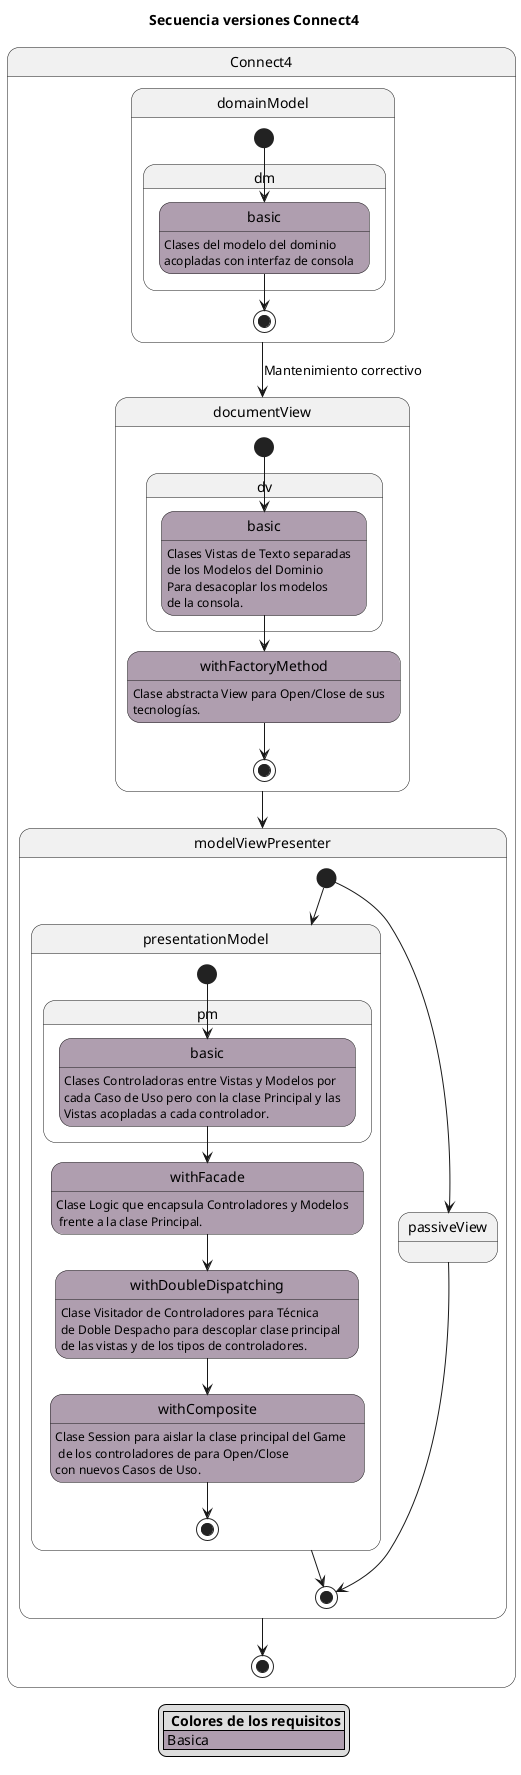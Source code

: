 @startuml Versions

title Secuencia versiones Connect4

state Connect4 {

state domainModel {
  [*] --> dm.basic
    state dm.basic #AF9EAF: Clases del modelo del dominio\nacopladas con interfaz de consola 
  dm.basic --> [*]
}
 

state documentView {
    [*] --> dv.basic 
      state dv.basic #AF9EAF: Clases Vistas de Texto separadas\nde los Modelos del Dominio \nPara desacoplar los modelos\nde la consola.
    
      dv.basic --> withFactoryMethod
      state withFactoryMethod #AF9EAF: Clase abstracta View para Open/Close de sus\ntecnologías.
      
    withFactoryMethod-->[*]
    
}

domainModel --> documentView:Mantenimiento correctivo
documentView --> modelViewPresenter

state modelViewPresenter {
    [*] --> presentationModel
    [*] --> passiveView
    presentationModel-->[*]
    passiveView -->[*]
    
    state presentationModel {
    [*] --> pm.basic

    state pm.basic #AF9EAF:Clases Controladoras entre Vistas y Modelos por\ncada Caso de Uso pero con la clase Principal y las\nVistas acopladas a cada controlador.

    state withFacade #AF9EAF:Clase Logic que encapsula Controladores y Modelos\n frente a la clase Principal.

    state withDoubleDispatching #AF9EAF:Clase Visitador de Controladores para Técnica\nde Doble Despacho para descoplar clase principal \nde las vistas y de los tipos de controladores.

    state withComposite #AF9EAF:Clase Session para aislar la clase principal del Game \n de los controladores de para Open/Close\ncon nuevos Casos de Uso.

    pm.basic --> withFacade
    withFacade --> withDoubleDispatching
    withDoubleDispatching --> withComposite
    withComposite --> [*]
}

}
modelViewPresenter --> [*]

}
legend
|=  Colores de los requisitos |
|<#AF9EAF> Basica |
endlegend

@enduml